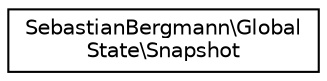 digraph "Graphical Class Hierarchy"
{
  edge [fontname="Helvetica",fontsize="10",labelfontname="Helvetica",labelfontsize="10"];
  node [fontname="Helvetica",fontsize="10",shape=record];
  rankdir="LR";
  Node0 [label="SebastianBergmann\\Global\lState\\Snapshot",height=0.2,width=0.4,color="black", fillcolor="white", style="filled",URL="$classSebastianBergmann_1_1GlobalState_1_1Snapshot.html"];
}
